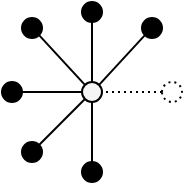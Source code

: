 <mxfile version="13.9.8" type="github">
  <diagram id="p_iLRapZqrX2e-fhBkAn" name="Page-1">
    <mxGraphModel dx="191" dy="102" grid="1" gridSize="10" guides="1" tooltips="1" connect="1" arrows="1" fold="1" page="1" pageScale="1" pageWidth="850" pageHeight="1100" math="0" shadow="0">
      <root>
        <mxCell id="0" />
        <mxCell id="1" parent="0" />
        <mxCell id="PjvNSQIgc9dSUxO6gESV-1" value="" style="ellipse;whiteSpace=wrap;html=1;aspect=fixed;fillColor=#f5f5f5;fontColor=#333333;" vertex="1" parent="1">
          <mxGeometry x="560" y="320" width="10" height="10" as="geometry" />
        </mxCell>
        <mxCell id="PjvNSQIgc9dSUxO6gESV-2" value="" style="ellipse;whiteSpace=wrap;html=1;aspect=fixed;fontColor=#333333;fillColor=#000000;" vertex="1" parent="1">
          <mxGeometry x="530" y="288" width="10" height="10" as="geometry" />
        </mxCell>
        <mxCell id="PjvNSQIgc9dSUxO6gESV-3" value="" style="ellipse;whiteSpace=wrap;html=1;aspect=fixed;fontColor=#333333;fillColor=#000000;" vertex="1" parent="1">
          <mxGeometry x="530" y="350" width="10" height="10" as="geometry" />
        </mxCell>
        <mxCell id="PjvNSQIgc9dSUxO6gESV-4" value="" style="ellipse;whiteSpace=wrap;html=1;aspect=fixed;fontColor=#333333;fillColor=#000000;" vertex="1" parent="1">
          <mxGeometry x="590" y="288" width="10" height="10" as="geometry" />
        </mxCell>
        <mxCell id="PjvNSQIgc9dSUxO6gESV-6" value="" style="endArrow=none;html=1;exitX=0;exitY=0;exitDx=0;exitDy=0;entryX=1;entryY=1;entryDx=0;entryDy=0;" edge="1" parent="1" source="PjvNSQIgc9dSUxO6gESV-1" target="PjvNSQIgc9dSUxO6gESV-2">
          <mxGeometry width="50" height="50" relative="1" as="geometry">
            <mxPoint x="415" y="330" as="sourcePoint" />
            <mxPoint x="415" y="298" as="targetPoint" />
          </mxGeometry>
        </mxCell>
        <mxCell id="PjvNSQIgc9dSUxO6gESV-7" value="" style="endArrow=none;html=1;exitX=0;exitY=1;exitDx=0;exitDy=0;entryX=1;entryY=0;entryDx=0;entryDy=0;" edge="1" parent="1" source="PjvNSQIgc9dSUxO6gESV-1" target="PjvNSQIgc9dSUxO6gESV-3">
          <mxGeometry width="50" height="50" relative="1" as="geometry">
            <mxPoint x="521.464" y="328.536" as="sourcePoint" />
            <mxPoint x="508.536" y="308.536" as="targetPoint" />
          </mxGeometry>
        </mxCell>
        <mxCell id="PjvNSQIgc9dSUxO6gESV-9" value="" style="endArrow=none;html=1;exitX=0;exitY=1;exitDx=0;exitDy=0;entryX=1;entryY=0;entryDx=0;entryDy=0;" edge="1" parent="1" source="PjvNSQIgc9dSUxO6gESV-4" target="PjvNSQIgc9dSUxO6gESV-1">
          <mxGeometry width="50" height="50" relative="1" as="geometry">
            <mxPoint x="578.536" y="338.536" as="sourcePoint" />
            <mxPoint x="601.464" y="361.464" as="targetPoint" />
          </mxGeometry>
        </mxCell>
        <mxCell id="PjvNSQIgc9dSUxO6gESV-10" value="" style="ellipse;whiteSpace=wrap;html=1;aspect=fixed;fontColor=#333333;fillColor=#000000;" vertex="1" parent="1">
          <mxGeometry x="520" y="320" width="10" height="10" as="geometry" />
        </mxCell>
        <mxCell id="PjvNSQIgc9dSUxO6gESV-11" value="" style="ellipse;whiteSpace=wrap;html=1;aspect=fixed;fontColor=#333333;fillColor=#000000;" vertex="1" parent="1">
          <mxGeometry x="560" y="360" width="10" height="10" as="geometry" />
        </mxCell>
        <mxCell id="PjvNSQIgc9dSUxO6gESV-12" value="" style="ellipse;whiteSpace=wrap;html=1;aspect=fixed;fontColor=#333333;fillColor=none;dashed=1;dashPattern=1 2;rotation=-180;" vertex="1" parent="1">
          <mxGeometry x="600" y="320" width="10" height="10" as="geometry" />
        </mxCell>
        <mxCell id="PjvNSQIgc9dSUxO6gESV-13" value="" style="ellipse;whiteSpace=wrap;html=1;aspect=fixed;fontColor=#333333;fillColor=#000000;" vertex="1" parent="1">
          <mxGeometry x="560" y="280" width="10" height="10" as="geometry" />
        </mxCell>
        <mxCell id="PjvNSQIgc9dSUxO6gESV-14" value="" style="endArrow=none;html=1;entryX=1;entryY=0.5;entryDx=0;entryDy=0;dashed=1;dashPattern=1 2;exitX=1;exitY=0.5;exitDx=0;exitDy=0;" edge="1" parent="1" source="PjvNSQIgc9dSUxO6gESV-12" target="PjvNSQIgc9dSUxO6gESV-1">
          <mxGeometry width="50" height="50" relative="1" as="geometry">
            <mxPoint x="600" y="325" as="sourcePoint" />
            <mxPoint x="578.536" y="331.464" as="targetPoint" />
          </mxGeometry>
        </mxCell>
        <mxCell id="PjvNSQIgc9dSUxO6gESV-15" value="" style="endArrow=none;html=1;exitX=0.5;exitY=0;exitDx=0;exitDy=0;entryX=0.5;entryY=1;entryDx=0;entryDy=0;" edge="1" parent="1" source="PjvNSQIgc9dSUxO6gESV-11" target="PjvNSQIgc9dSUxO6gESV-1">
          <mxGeometry width="50" height="50" relative="1" as="geometry">
            <mxPoint x="579.0" y="350" as="sourcePoint" />
            <mxPoint x="551.0" y="350" as="targetPoint" />
          </mxGeometry>
        </mxCell>
        <mxCell id="PjvNSQIgc9dSUxO6gESV-16" value="" style="endArrow=none;html=1;exitX=1;exitY=0.5;exitDx=0;exitDy=0;entryX=0;entryY=0.5;entryDx=0;entryDy=0;" edge="1" parent="1" source="PjvNSQIgc9dSUxO6gESV-10" target="PjvNSQIgc9dSUxO6gESV-1">
          <mxGeometry width="50" height="50" relative="1" as="geometry">
            <mxPoint x="575" y="370" as="sourcePoint" />
            <mxPoint x="575" y="340" as="targetPoint" />
          </mxGeometry>
        </mxCell>
        <mxCell id="PjvNSQIgc9dSUxO6gESV-17" value="" style="endArrow=none;html=1;exitX=0.5;exitY=1;exitDx=0;exitDy=0;entryX=0.5;entryY=0;entryDx=0;entryDy=0;" edge="1" parent="1" source="PjvNSQIgc9dSUxO6gESV-13" target="PjvNSQIgc9dSUxO6gESV-1">
          <mxGeometry width="50" height="50" relative="1" as="geometry">
            <mxPoint x="540.0" y="335" as="sourcePoint" />
            <mxPoint x="570.0" y="335" as="targetPoint" />
          </mxGeometry>
        </mxCell>
      </root>
    </mxGraphModel>
  </diagram>
</mxfile>
